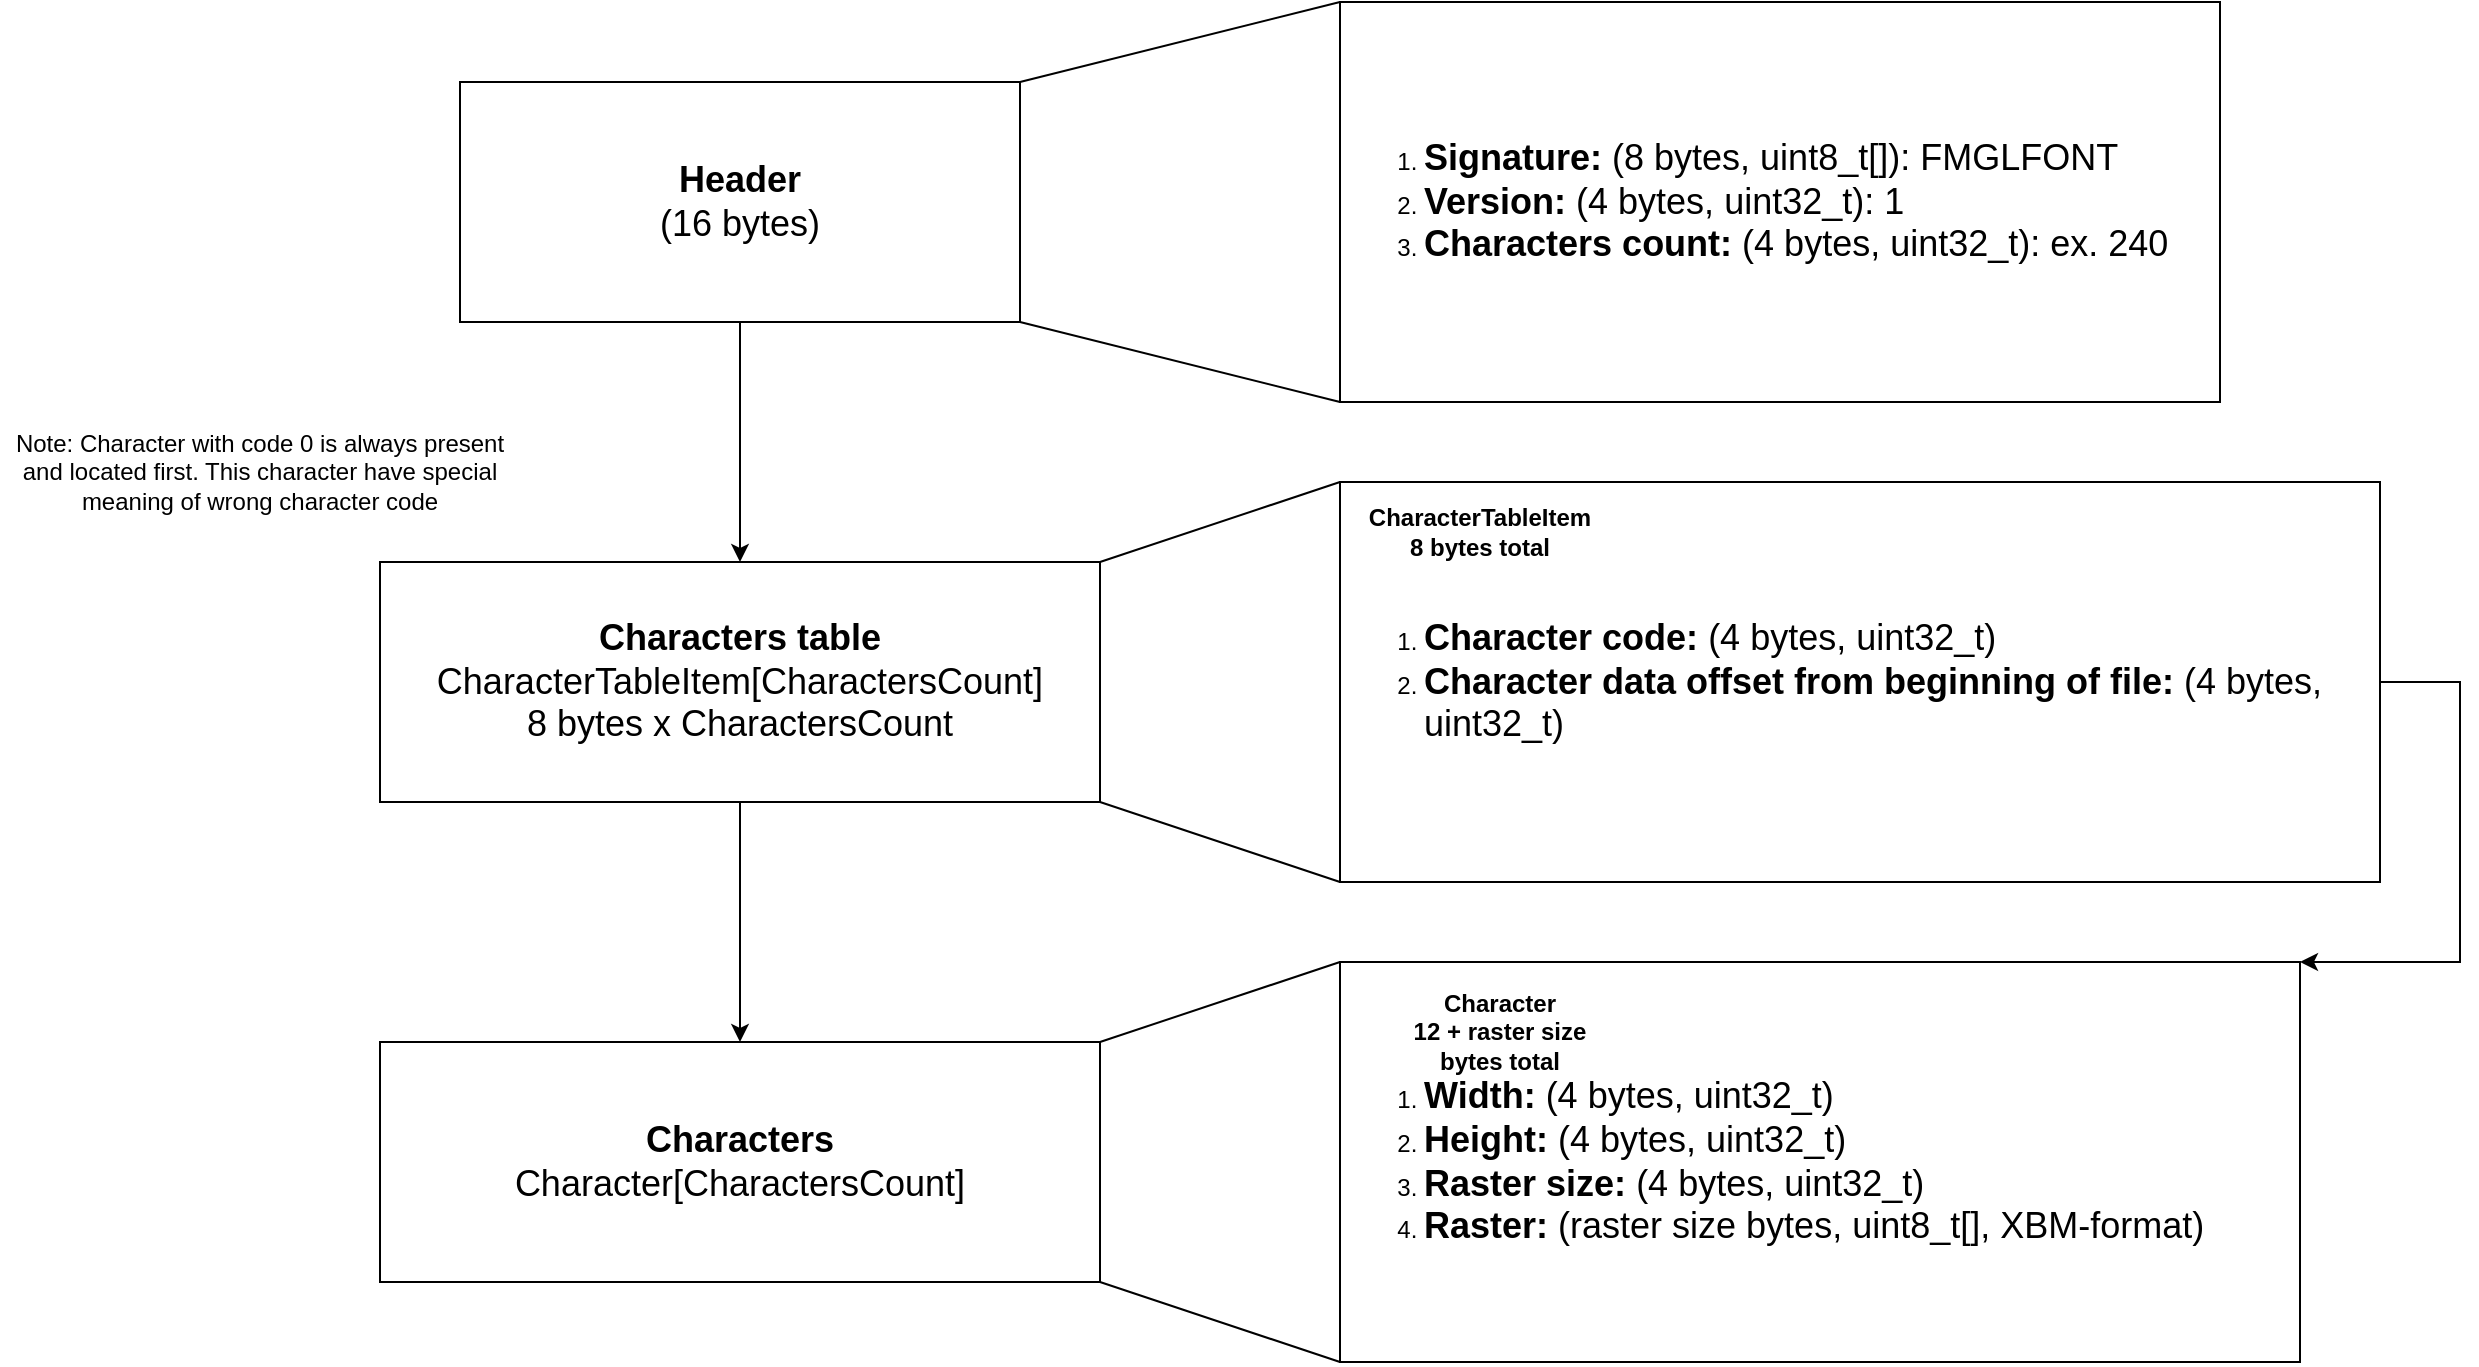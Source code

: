 <mxfile version="28.0.4">
  <diagram name="Page-1" id="z8vJLyzw1SSsMf7IVAN1">
    <mxGraphModel dx="2828" dy="1240" grid="1" gridSize="10" guides="1" tooltips="1" connect="1" arrows="1" fold="1" page="1" pageScale="1" pageWidth="850" pageHeight="1100" math="0" shadow="0">
      <root>
        <mxCell id="0" />
        <mxCell id="1" parent="0" />
        <mxCell id="Wkk6yHHU4i2QVKpF-zxj-6" style="edgeStyle=orthogonalEdgeStyle;rounded=0;orthogonalLoop=1;jettySize=auto;html=1;exitX=0.5;exitY=1;exitDx=0;exitDy=0;" parent="1" source="Wkk6yHHU4i2QVKpF-zxj-1" target="Wkk6yHHU4i2QVKpF-zxj-5" edge="1">
          <mxGeometry relative="1" as="geometry" />
        </mxCell>
        <mxCell id="Wkk6yHHU4i2QVKpF-zxj-1" value="&lt;b&gt;&lt;font style=&quot;font-size: 18px;&quot;&gt;Header&lt;/font&gt;&lt;/b&gt;&lt;div&gt;&lt;font style=&quot;font-size: 18px;&quot;&gt;(16 bytes)&lt;/font&gt;&lt;/div&gt;" style="rounded=0;whiteSpace=wrap;html=1;" parent="1" vertex="1">
          <mxGeometry x="40" y="80" width="280" height="120" as="geometry" />
        </mxCell>
        <mxCell id="Wkk6yHHU4i2QVKpF-zxj-2" value="&lt;ol&gt;&lt;li&gt;&lt;font style=&quot;font-size: 18px;&quot;&gt;&lt;b style=&quot;&quot;&gt;Signature:&lt;/b&gt; (8 bytes, uint8_t[]): FMGLFONT&lt;/font&gt;&lt;/li&gt;&lt;li&gt;&lt;font style=&quot;font-size: 18px;&quot;&gt;&lt;b&gt;Version:&lt;/b&gt; (4 bytes, uint32_t): 1&lt;/font&gt;&lt;/li&gt;&lt;li&gt;&lt;font style=&quot;font-size: 18px;&quot;&gt;&lt;b style=&quot;&quot;&gt;Characters count:&lt;/b&gt; (4 bytes, uint32_t): ex. 240&lt;/font&gt;&lt;/li&gt;&lt;/ol&gt;" style="rounded=0;whiteSpace=wrap;html=1;align=left;" parent="1" vertex="1">
          <mxGeometry x="480" y="40" width="440" height="200" as="geometry" />
        </mxCell>
        <mxCell id="Wkk6yHHU4i2QVKpF-zxj-3" value="" style="endArrow=none;html=1;rounded=0;entryX=0;entryY=0;entryDx=0;entryDy=0;exitX=1;exitY=0;exitDx=0;exitDy=0;" parent="1" source="Wkk6yHHU4i2QVKpF-zxj-1" target="Wkk6yHHU4i2QVKpF-zxj-2" edge="1">
          <mxGeometry width="50" height="50" relative="1" as="geometry">
            <mxPoint x="430" y="590" as="sourcePoint" />
            <mxPoint x="480" y="540" as="targetPoint" />
          </mxGeometry>
        </mxCell>
        <mxCell id="Wkk6yHHU4i2QVKpF-zxj-4" value="" style="endArrow=none;html=1;rounded=0;exitX=1;exitY=1;exitDx=0;exitDy=0;entryX=0;entryY=1;entryDx=0;entryDy=0;" parent="1" source="Wkk6yHHU4i2QVKpF-zxj-1" target="Wkk6yHHU4i2QVKpF-zxj-2" edge="1">
          <mxGeometry width="50" height="50" relative="1" as="geometry">
            <mxPoint x="430" y="590" as="sourcePoint" />
            <mxPoint x="480" y="540" as="targetPoint" />
          </mxGeometry>
        </mxCell>
        <mxCell id="Wkk6yHHU4i2QVKpF-zxj-12" style="edgeStyle=orthogonalEdgeStyle;rounded=0;orthogonalLoop=1;jettySize=auto;html=1;exitX=0.5;exitY=1;exitDx=0;exitDy=0;entryX=0.5;entryY=0;entryDx=0;entryDy=0;" parent="1" source="Wkk6yHHU4i2QVKpF-zxj-5" target="Wkk6yHHU4i2QVKpF-zxj-11" edge="1">
          <mxGeometry relative="1" as="geometry" />
        </mxCell>
        <mxCell id="Wkk6yHHU4i2QVKpF-zxj-5" value="&lt;div&gt;&lt;font style=&quot;font-size: 18px;&quot;&gt;&lt;b&gt;Characters table&lt;/b&gt;&lt;/font&gt;&lt;/div&gt;&lt;div&gt;&lt;span style=&quot;font-size: 18px;&quot;&gt;CharacterTableItem[CharactersCount]&lt;/span&gt;&lt;/div&gt;&lt;div&gt;&lt;span style=&quot;font-size: 18px;&quot;&gt;8 bytes x CharactersCount&lt;/span&gt;&lt;/div&gt;" style="rounded=0;whiteSpace=wrap;html=1;" parent="1" vertex="1">
          <mxGeometry y="320" width="360" height="120" as="geometry" />
        </mxCell>
        <mxCell id="Wkk6yHHU4i2QVKpF-zxj-7" value="&lt;ol&gt;&lt;li&gt;&lt;span style=&quot;font-size: 18px;&quot;&gt;&lt;b&gt;Character code:&lt;/b&gt;&amp;nbsp;(4 bytes, uint32_t)&lt;/span&gt;&lt;/li&gt;&lt;li&gt;&lt;span style=&quot;font-size: 18px;&quot;&gt;&lt;b&gt;Character data offset from beginning of file:&lt;/b&gt; (4 bytes, uint32_t)&lt;/span&gt;&lt;/li&gt;&lt;/ol&gt;" style="rounded=0;whiteSpace=wrap;html=1;align=left;" parent="1" vertex="1">
          <mxGeometry x="480" y="280" width="520" height="200" as="geometry" />
        </mxCell>
        <mxCell id="Wkk6yHHU4i2QVKpF-zxj-8" value="&lt;b&gt;CharacterTableItem&lt;/b&gt;&lt;div&gt;&lt;b&gt;8 bytes total&lt;/b&gt;&lt;/div&gt;" style="text;html=1;align=center;verticalAlign=middle;whiteSpace=wrap;rounded=0;" parent="1" vertex="1">
          <mxGeometry x="490" y="290" width="120" height="30" as="geometry" />
        </mxCell>
        <mxCell id="Wkk6yHHU4i2QVKpF-zxj-9" value="" style="endArrow=none;html=1;rounded=0;entryX=0;entryY=0;entryDx=0;entryDy=0;exitX=1;exitY=0;exitDx=0;exitDy=0;" parent="1" source="Wkk6yHHU4i2QVKpF-zxj-5" target="Wkk6yHHU4i2QVKpF-zxj-7" edge="1">
          <mxGeometry width="50" height="50" relative="1" as="geometry">
            <mxPoint x="430" y="570" as="sourcePoint" />
            <mxPoint x="480" y="520" as="targetPoint" />
          </mxGeometry>
        </mxCell>
        <mxCell id="Wkk6yHHU4i2QVKpF-zxj-10" value="" style="endArrow=none;html=1;rounded=0;exitX=1;exitY=1;exitDx=0;exitDy=0;entryX=0;entryY=1;entryDx=0;entryDy=0;" parent="1" source="Wkk6yHHU4i2QVKpF-zxj-5" target="Wkk6yHHU4i2QVKpF-zxj-7" edge="1">
          <mxGeometry width="50" height="50" relative="1" as="geometry">
            <mxPoint x="430" y="570" as="sourcePoint" />
            <mxPoint x="480" y="520" as="targetPoint" />
          </mxGeometry>
        </mxCell>
        <mxCell id="Wkk6yHHU4i2QVKpF-zxj-11" value="&lt;div&gt;&lt;font style=&quot;font-size: 18px;&quot;&gt;&lt;b&gt;Characters&lt;/b&gt;&lt;/font&gt;&lt;/div&gt;&lt;div&gt;&lt;span style=&quot;font-size: 18px; background-color: transparent; color: light-dark(rgb(0, 0, 0), rgb(255, 255, 255));&quot;&gt;Character[CharactersCount]&lt;/span&gt;&lt;/div&gt;" style="rounded=0;whiteSpace=wrap;html=1;" parent="1" vertex="1">
          <mxGeometry y="560" width="360" height="120" as="geometry" />
        </mxCell>
        <mxCell id="Wkk6yHHU4i2QVKpF-zxj-13" value="&lt;ol&gt;&lt;li&gt;&lt;span style=&quot;font-size: 18px;&quot;&gt;&lt;b&gt;Width:&lt;/b&gt;&amp;nbsp;(4 bytes, uint32_t)&lt;/span&gt;&lt;/li&gt;&lt;li&gt;&lt;span style=&quot;font-size: 18px;&quot;&gt;&lt;b&gt;Height:&lt;/b&gt; (4 bytes, uint32_t)&lt;/span&gt;&lt;/li&gt;&lt;li&gt;&lt;span style=&quot;font-size: 18px;&quot;&gt;&lt;b&gt;Raster size:&lt;/b&gt; (4 bytes, uint32_t)&lt;/span&gt;&lt;/li&gt;&lt;li&gt;&lt;span style=&quot;font-size: 18px;&quot;&gt;&lt;b&gt;Raster:&lt;/b&gt;&amp;nbsp;(raster size bytes, uint8_t[], XBM-format)&lt;/span&gt;&lt;/li&gt;&lt;/ol&gt;" style="rounded=0;whiteSpace=wrap;html=1;align=left;" parent="1" vertex="1">
          <mxGeometry x="480" y="520" width="480" height="200" as="geometry" />
        </mxCell>
        <mxCell id="Wkk6yHHU4i2QVKpF-zxj-15" value="" style="endArrow=none;html=1;rounded=0;entryX=0;entryY=0;entryDx=0;entryDy=0;exitX=1;exitY=0;exitDx=0;exitDy=0;" parent="1" source="Wkk6yHHU4i2QVKpF-zxj-11" target="Wkk6yHHU4i2QVKpF-zxj-13" edge="1">
          <mxGeometry width="50" height="50" relative="1" as="geometry">
            <mxPoint x="380" y="580" as="sourcePoint" />
            <mxPoint x="410" y="510" as="targetPoint" />
          </mxGeometry>
        </mxCell>
        <mxCell id="Wkk6yHHU4i2QVKpF-zxj-16" value="" style="endArrow=none;html=1;rounded=0;exitX=1;exitY=1;exitDx=0;exitDy=0;entryX=0;entryY=1;entryDx=0;entryDy=0;" parent="1" source="Wkk6yHHU4i2QVKpF-zxj-11" target="Wkk6yHHU4i2QVKpF-zxj-13" edge="1">
          <mxGeometry width="50" height="50" relative="1" as="geometry">
            <mxPoint x="390" y="660" as="sourcePoint" />
            <mxPoint x="440" y="610" as="targetPoint" />
          </mxGeometry>
        </mxCell>
        <mxCell id="Wkk6yHHU4i2QVKpF-zxj-18" value="" style="endArrow=classic;html=1;rounded=0;exitX=1;exitY=0.5;exitDx=0;exitDy=0;entryX=1;entryY=0;entryDx=0;entryDy=0;" parent="1" source="Wkk6yHHU4i2QVKpF-zxj-7" target="Wkk6yHHU4i2QVKpF-zxj-13" edge="1">
          <mxGeometry width="50" height="50" relative="1" as="geometry">
            <mxPoint x="430" y="570" as="sourcePoint" />
            <mxPoint x="480" y="520" as="targetPoint" />
            <Array as="points">
              <mxPoint x="1040" y="380" />
              <mxPoint x="1040" y="520" />
            </Array>
          </mxGeometry>
        </mxCell>
        <mxCell id="Wkk6yHHU4i2QVKpF-zxj-19" value="&lt;b&gt;Character&lt;/b&gt;&lt;div&gt;&lt;b&gt;12 + raster size bytes total&lt;/b&gt;&lt;/div&gt;" style="text;html=1;align=center;verticalAlign=middle;whiteSpace=wrap;rounded=0;" parent="1" vertex="1">
          <mxGeometry x="500" y="530" width="120" height="50" as="geometry" />
        </mxCell>
        <mxCell id="Ahfez4N5RPb9TojO1y-S-1" value="Note: Character with code 0 is always present and located first. This character have special meaning of wrong character code" style="text;html=1;align=center;verticalAlign=middle;whiteSpace=wrap;rounded=0;" vertex="1" parent="1">
          <mxGeometry x="-190" y="250" width="260" height="50" as="geometry" />
        </mxCell>
      </root>
    </mxGraphModel>
  </diagram>
</mxfile>

